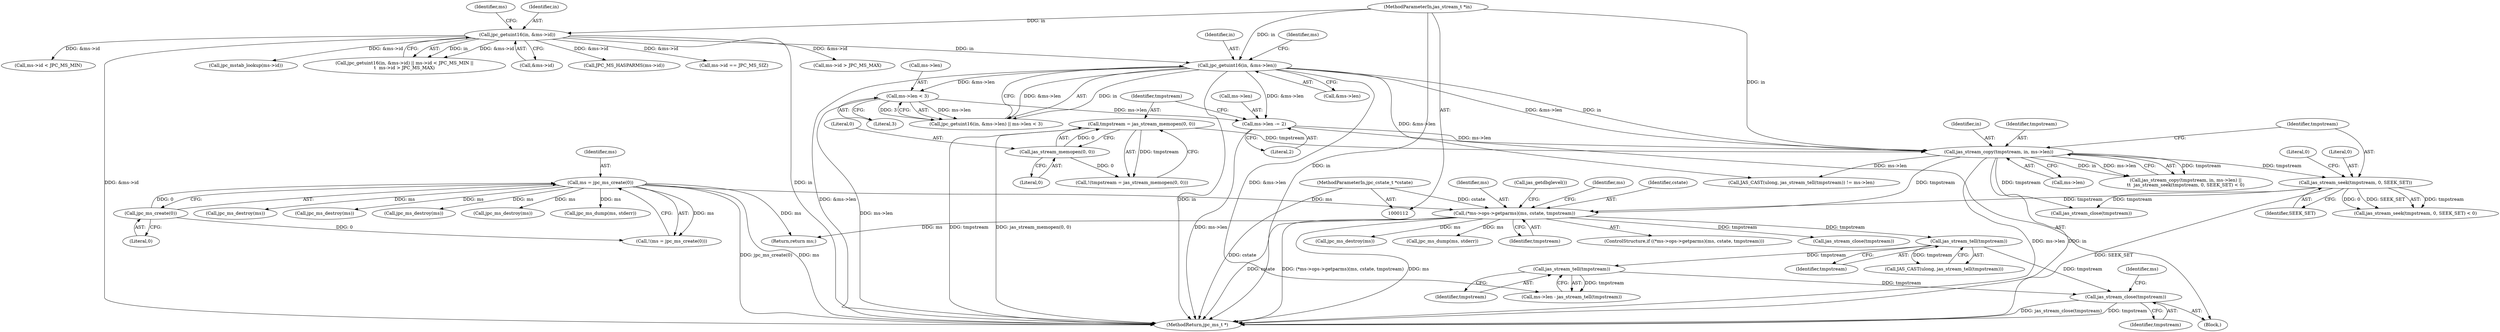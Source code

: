 digraph "0_jasper_d42b2388f7f8e0332c846675133acea151fc557a_34@API" {
"1000271" [label="(Call,jas_stream_close(tmpstream))"];
"1000257" [label="(Call,jas_stream_tell(tmpstream))"];
"1000229" [label="(Call,(*ms->ops->getparms)(ms, cstate, tmpstream))"];
"1000121" [label="(Call,ms = jpc_ms_create(0))"];
"1000123" [label="(Call,jpc_ms_create(0))"];
"1000114" [label="(MethodParameterIn,jpc_cstate_t *cstate)"];
"1000209" [label="(Call,jas_stream_copy(tmpstream, in, ms->len))"];
"1000197" [label="(Call,tmpstream = jas_stream_memopen(0, 0))"];
"1000199" [label="(Call,jas_stream_memopen(0, 0))"];
"1000174" [label="(Call,jpc_getuint16(in, &ms->len))"];
"1000130" [label="(Call,jpc_getuint16(in, &ms->id))"];
"1000113" [label="(MethodParameterIn,jas_stream_t *in)"];
"1000190" [label="(Call,ms->len -= 2)"];
"1000180" [label="(Call,ms->len < 3)"];
"1000216" [label="(Call,jas_stream_seek(tmpstream, 0, SEEK_SET))"];
"1000269" [label="(Call,jas_stream_tell(tmpstream))"];
"1000198" [label="(Identifier,tmpstream)"];
"1000209" [label="(Call,jas_stream_copy(tmpstream, in, ms->len))"];
"1000174" [label="(Call,jpc_getuint16(in, &ms->len))"];
"1000113" [label="(MethodParameterIn,jas_stream_t *in)"];
"1000199" [label="(Call,jas_stream_memopen(0, 0))"];
"1000265" [label="(Call,ms->len - jas_stream_tell(tmpstream))"];
"1000167" [label="(Call,JPC_MS_HASPARMS(ms->id))"];
"1000212" [label="(Call,ms->len)"];
"1000175" [label="(Identifier,in)"];
"1000194" [label="(Literal,2)"];
"1000291" [label="(Identifier,ms)"];
"1000257" [label="(Call,jas_stream_tell(tmpstream))"];
"1000255" [label="(Call,JAS_CAST(ulong, jas_stream_tell(tmpstream)))"];
"1000190" [label="(Call,ms->len -= 2)"];
"1000218" [label="(Literal,0)"];
"1000289" [label="(Call,ms->id == JPC_MS_SIZ)"];
"1000211" [label="(Identifier,in)"];
"1000200" [label="(Literal,0)"];
"1000269" [label="(Call,jas_stream_tell(tmpstream))"];
"1000122" [label="(Identifier,ms)"];
"1000123" [label="(Call,jpc_ms_create(0))"];
"1000197" [label="(Call,tmpstream = jas_stream_memopen(0, 0))"];
"1000184" [label="(Literal,3)"];
"1000182" [label="(Identifier,ms)"];
"1000219" [label="(Identifier,SEEK_SET)"];
"1000142" [label="(Call,ms->id > JPC_MS_MAX)"];
"1000222" [label="(Call,jas_stream_close(tmpstream))"];
"1000181" [label="(Call,ms->len)"];
"1000285" [label="(Call,jpc_ms_dump(ms, stderr))"];
"1000130" [label="(Call,jpc_getuint16(in, &ms->id))"];
"1000216" [label="(Call,jas_stream_seek(tmpstream, 0, SEEK_SET))"];
"1000171" [label="(Block,)"];
"1000191" [label="(Call,ms->len)"];
"1000231" [label="(Identifier,cstate)"];
"1000241" [label="(Call,jas_stream_close(tmpstream))"];
"1000254" [label="(Call,JAS_CAST(ulong, jas_stream_tell(tmpstream)) != ms->len)"];
"1000208" [label="(Call,jas_stream_copy(tmpstream, in, ms->len) ||\n\t\t  jas_stream_seek(tmpstream, 0, SEEK_SET) < 0)"];
"1000137" [label="(Call,ms->id < JPC_MS_MIN)"];
"1000201" [label="(Literal,0)"];
"1000239" [label="(Call,jpc_ms_destroy(ms))"];
"1000230" [label="(Identifier,ms)"];
"1000250" [label="(Call,jpc_ms_dump(ms, stderr))"];
"1000121" [label="(Call,ms = jpc_ms_create(0))"];
"1000247" [label="(Call,jas_getdbglevel())"];
"1000229" [label="(Call,(*ms->ops->getparms)(ms, cstate, tmpstream))"];
"1000114" [label="(MethodParameterIn,jpc_cstate_t *cstate)"];
"1000120" [label="(Call,!(ms = jpc_ms_create(0)))"];
"1000173" [label="(Call,jpc_getuint16(in, &ms->len) || ms->len < 3)"];
"1000308" [label="(MethodReturn,jpc_ms_t *)"];
"1000224" [label="(Call,jpc_ms_destroy(ms))"];
"1000154" [label="(Call,jpc_mstab_lookup(ms->id))"];
"1000186" [label="(Call,jpc_ms_destroy(ms))"];
"1000272" [label="(Identifier,tmpstream)"];
"1000217" [label="(Identifier,tmpstream)"];
"1000148" [label="(Call,jpc_ms_destroy(ms))"];
"1000258" [label="(Identifier,tmpstream)"];
"1000306" [label="(Return,return ms;)"];
"1000176" [label="(Call,&ms->len)"];
"1000232" [label="(Identifier,tmpstream)"];
"1000180" [label="(Call,ms->len < 3)"];
"1000129" [label="(Call,jpc_getuint16(in, &ms->id) || ms->id < JPC_MS_MIN ||\n\t  ms->id > JPC_MS_MAX)"];
"1000139" [label="(Identifier,ms)"];
"1000220" [label="(Literal,0)"];
"1000270" [label="(Identifier,tmpstream)"];
"1000196" [label="(Call,!(tmpstream = jas_stream_memopen(0, 0)))"];
"1000236" [label="(Identifier,ms)"];
"1000203" [label="(Call,jpc_ms_destroy(ms))"];
"1000132" [label="(Call,&ms->id)"];
"1000131" [label="(Identifier,in)"];
"1000271" [label="(Call,jas_stream_close(tmpstream))"];
"1000124" [label="(Literal,0)"];
"1000215" [label="(Call,jas_stream_seek(tmpstream, 0, SEEK_SET) < 0)"];
"1000228" [label="(ControlStructure,if ((*ms->ops->getparms)(ms, cstate, tmpstream)))"];
"1000210" [label="(Identifier,tmpstream)"];
"1000271" -> "1000171"  [label="AST: "];
"1000271" -> "1000272"  [label="CFG: "];
"1000272" -> "1000271"  [label="AST: "];
"1000291" -> "1000271"  [label="CFG: "];
"1000271" -> "1000308"  [label="DDG: jas_stream_close(tmpstream)"];
"1000271" -> "1000308"  [label="DDG: tmpstream"];
"1000257" -> "1000271"  [label="DDG: tmpstream"];
"1000269" -> "1000271"  [label="DDG: tmpstream"];
"1000257" -> "1000255"  [label="AST: "];
"1000257" -> "1000258"  [label="CFG: "];
"1000258" -> "1000257"  [label="AST: "];
"1000255" -> "1000257"  [label="CFG: "];
"1000257" -> "1000255"  [label="DDG: tmpstream"];
"1000229" -> "1000257"  [label="DDG: tmpstream"];
"1000257" -> "1000269"  [label="DDG: tmpstream"];
"1000229" -> "1000228"  [label="AST: "];
"1000229" -> "1000232"  [label="CFG: "];
"1000230" -> "1000229"  [label="AST: "];
"1000231" -> "1000229"  [label="AST: "];
"1000232" -> "1000229"  [label="AST: "];
"1000236" -> "1000229"  [label="CFG: "];
"1000247" -> "1000229"  [label="CFG: "];
"1000229" -> "1000308"  [label="DDG: cstate"];
"1000229" -> "1000308"  [label="DDG: (*ms->ops->getparms)(ms, cstate, tmpstream)"];
"1000229" -> "1000308"  [label="DDG: ms"];
"1000121" -> "1000229"  [label="DDG: ms"];
"1000114" -> "1000229"  [label="DDG: cstate"];
"1000209" -> "1000229"  [label="DDG: tmpstream"];
"1000216" -> "1000229"  [label="DDG: tmpstream"];
"1000229" -> "1000239"  [label="DDG: ms"];
"1000229" -> "1000241"  [label="DDG: tmpstream"];
"1000229" -> "1000250"  [label="DDG: ms"];
"1000229" -> "1000306"  [label="DDG: ms"];
"1000121" -> "1000120"  [label="AST: "];
"1000121" -> "1000123"  [label="CFG: "];
"1000122" -> "1000121"  [label="AST: "];
"1000123" -> "1000121"  [label="AST: "];
"1000120" -> "1000121"  [label="CFG: "];
"1000121" -> "1000308"  [label="DDG: jpc_ms_create(0)"];
"1000121" -> "1000308"  [label="DDG: ms"];
"1000121" -> "1000120"  [label="DDG: ms"];
"1000123" -> "1000121"  [label="DDG: 0"];
"1000121" -> "1000148"  [label="DDG: ms"];
"1000121" -> "1000186"  [label="DDG: ms"];
"1000121" -> "1000203"  [label="DDG: ms"];
"1000121" -> "1000224"  [label="DDG: ms"];
"1000121" -> "1000285"  [label="DDG: ms"];
"1000121" -> "1000306"  [label="DDG: ms"];
"1000123" -> "1000124"  [label="CFG: "];
"1000124" -> "1000123"  [label="AST: "];
"1000123" -> "1000120"  [label="DDG: 0"];
"1000114" -> "1000112"  [label="AST: "];
"1000114" -> "1000308"  [label="DDG: cstate"];
"1000209" -> "1000208"  [label="AST: "];
"1000209" -> "1000212"  [label="CFG: "];
"1000210" -> "1000209"  [label="AST: "];
"1000211" -> "1000209"  [label="AST: "];
"1000212" -> "1000209"  [label="AST: "];
"1000217" -> "1000209"  [label="CFG: "];
"1000208" -> "1000209"  [label="CFG: "];
"1000209" -> "1000308"  [label="DDG: ms->len"];
"1000209" -> "1000308"  [label="DDG: in"];
"1000209" -> "1000208"  [label="DDG: tmpstream"];
"1000209" -> "1000208"  [label="DDG: in"];
"1000209" -> "1000208"  [label="DDG: ms->len"];
"1000197" -> "1000209"  [label="DDG: tmpstream"];
"1000174" -> "1000209"  [label="DDG: in"];
"1000174" -> "1000209"  [label="DDG: &ms->len"];
"1000113" -> "1000209"  [label="DDG: in"];
"1000190" -> "1000209"  [label="DDG: ms->len"];
"1000209" -> "1000216"  [label="DDG: tmpstream"];
"1000209" -> "1000222"  [label="DDG: tmpstream"];
"1000209" -> "1000254"  [label="DDG: ms->len"];
"1000197" -> "1000196"  [label="AST: "];
"1000197" -> "1000199"  [label="CFG: "];
"1000198" -> "1000197"  [label="AST: "];
"1000199" -> "1000197"  [label="AST: "];
"1000196" -> "1000197"  [label="CFG: "];
"1000197" -> "1000308"  [label="DDG: jas_stream_memopen(0, 0)"];
"1000197" -> "1000308"  [label="DDG: tmpstream"];
"1000197" -> "1000196"  [label="DDG: tmpstream"];
"1000199" -> "1000197"  [label="DDG: 0"];
"1000199" -> "1000201"  [label="CFG: "];
"1000200" -> "1000199"  [label="AST: "];
"1000201" -> "1000199"  [label="AST: "];
"1000199" -> "1000196"  [label="DDG: 0"];
"1000174" -> "1000173"  [label="AST: "];
"1000174" -> "1000176"  [label="CFG: "];
"1000175" -> "1000174"  [label="AST: "];
"1000176" -> "1000174"  [label="AST: "];
"1000182" -> "1000174"  [label="CFG: "];
"1000173" -> "1000174"  [label="CFG: "];
"1000174" -> "1000308"  [label="DDG: &ms->len"];
"1000174" -> "1000308"  [label="DDG: in"];
"1000174" -> "1000173"  [label="DDG: in"];
"1000174" -> "1000173"  [label="DDG: &ms->len"];
"1000130" -> "1000174"  [label="DDG: in"];
"1000113" -> "1000174"  [label="DDG: in"];
"1000174" -> "1000180"  [label="DDG: &ms->len"];
"1000174" -> "1000190"  [label="DDG: &ms->len"];
"1000174" -> "1000254"  [label="DDG: &ms->len"];
"1000174" -> "1000265"  [label="DDG: &ms->len"];
"1000130" -> "1000129"  [label="AST: "];
"1000130" -> "1000132"  [label="CFG: "];
"1000131" -> "1000130"  [label="AST: "];
"1000132" -> "1000130"  [label="AST: "];
"1000139" -> "1000130"  [label="CFG: "];
"1000129" -> "1000130"  [label="CFG: "];
"1000130" -> "1000308"  [label="DDG: &ms->id"];
"1000130" -> "1000308"  [label="DDG: in"];
"1000130" -> "1000129"  [label="DDG: in"];
"1000130" -> "1000129"  [label="DDG: &ms->id"];
"1000113" -> "1000130"  [label="DDG: in"];
"1000130" -> "1000137"  [label="DDG: &ms->id"];
"1000130" -> "1000142"  [label="DDG: &ms->id"];
"1000130" -> "1000154"  [label="DDG: &ms->id"];
"1000130" -> "1000167"  [label="DDG: &ms->id"];
"1000130" -> "1000289"  [label="DDG: &ms->id"];
"1000113" -> "1000112"  [label="AST: "];
"1000113" -> "1000308"  [label="DDG: in"];
"1000190" -> "1000171"  [label="AST: "];
"1000190" -> "1000194"  [label="CFG: "];
"1000191" -> "1000190"  [label="AST: "];
"1000194" -> "1000190"  [label="AST: "];
"1000198" -> "1000190"  [label="CFG: "];
"1000190" -> "1000308"  [label="DDG: ms->len"];
"1000180" -> "1000190"  [label="DDG: ms->len"];
"1000180" -> "1000173"  [label="AST: "];
"1000180" -> "1000184"  [label="CFG: "];
"1000181" -> "1000180"  [label="AST: "];
"1000184" -> "1000180"  [label="AST: "];
"1000173" -> "1000180"  [label="CFG: "];
"1000180" -> "1000308"  [label="DDG: ms->len"];
"1000180" -> "1000173"  [label="DDG: ms->len"];
"1000180" -> "1000173"  [label="DDG: 3"];
"1000216" -> "1000215"  [label="AST: "];
"1000216" -> "1000219"  [label="CFG: "];
"1000217" -> "1000216"  [label="AST: "];
"1000218" -> "1000216"  [label="AST: "];
"1000219" -> "1000216"  [label="AST: "];
"1000220" -> "1000216"  [label="CFG: "];
"1000216" -> "1000308"  [label="DDG: SEEK_SET"];
"1000216" -> "1000215"  [label="DDG: tmpstream"];
"1000216" -> "1000215"  [label="DDG: 0"];
"1000216" -> "1000215"  [label="DDG: SEEK_SET"];
"1000216" -> "1000222"  [label="DDG: tmpstream"];
"1000269" -> "1000265"  [label="AST: "];
"1000269" -> "1000270"  [label="CFG: "];
"1000270" -> "1000269"  [label="AST: "];
"1000265" -> "1000269"  [label="CFG: "];
"1000269" -> "1000265"  [label="DDG: tmpstream"];
}
